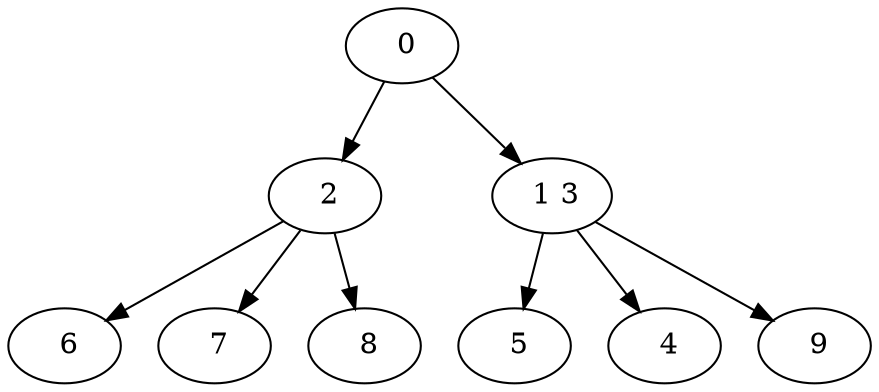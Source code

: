digraph mytree {
" 0" -> " 2";
" 0" -> " 1 3";
" 2" -> " 6";
" 2" -> " 7";
" 2" -> " 8";
" 1 3" -> " 5";
" 1 3" -> " 4";
" 1 3" -> " 9";
" 6";
" 7";
" 8";
" 5";
" 4";
" 9";
}

